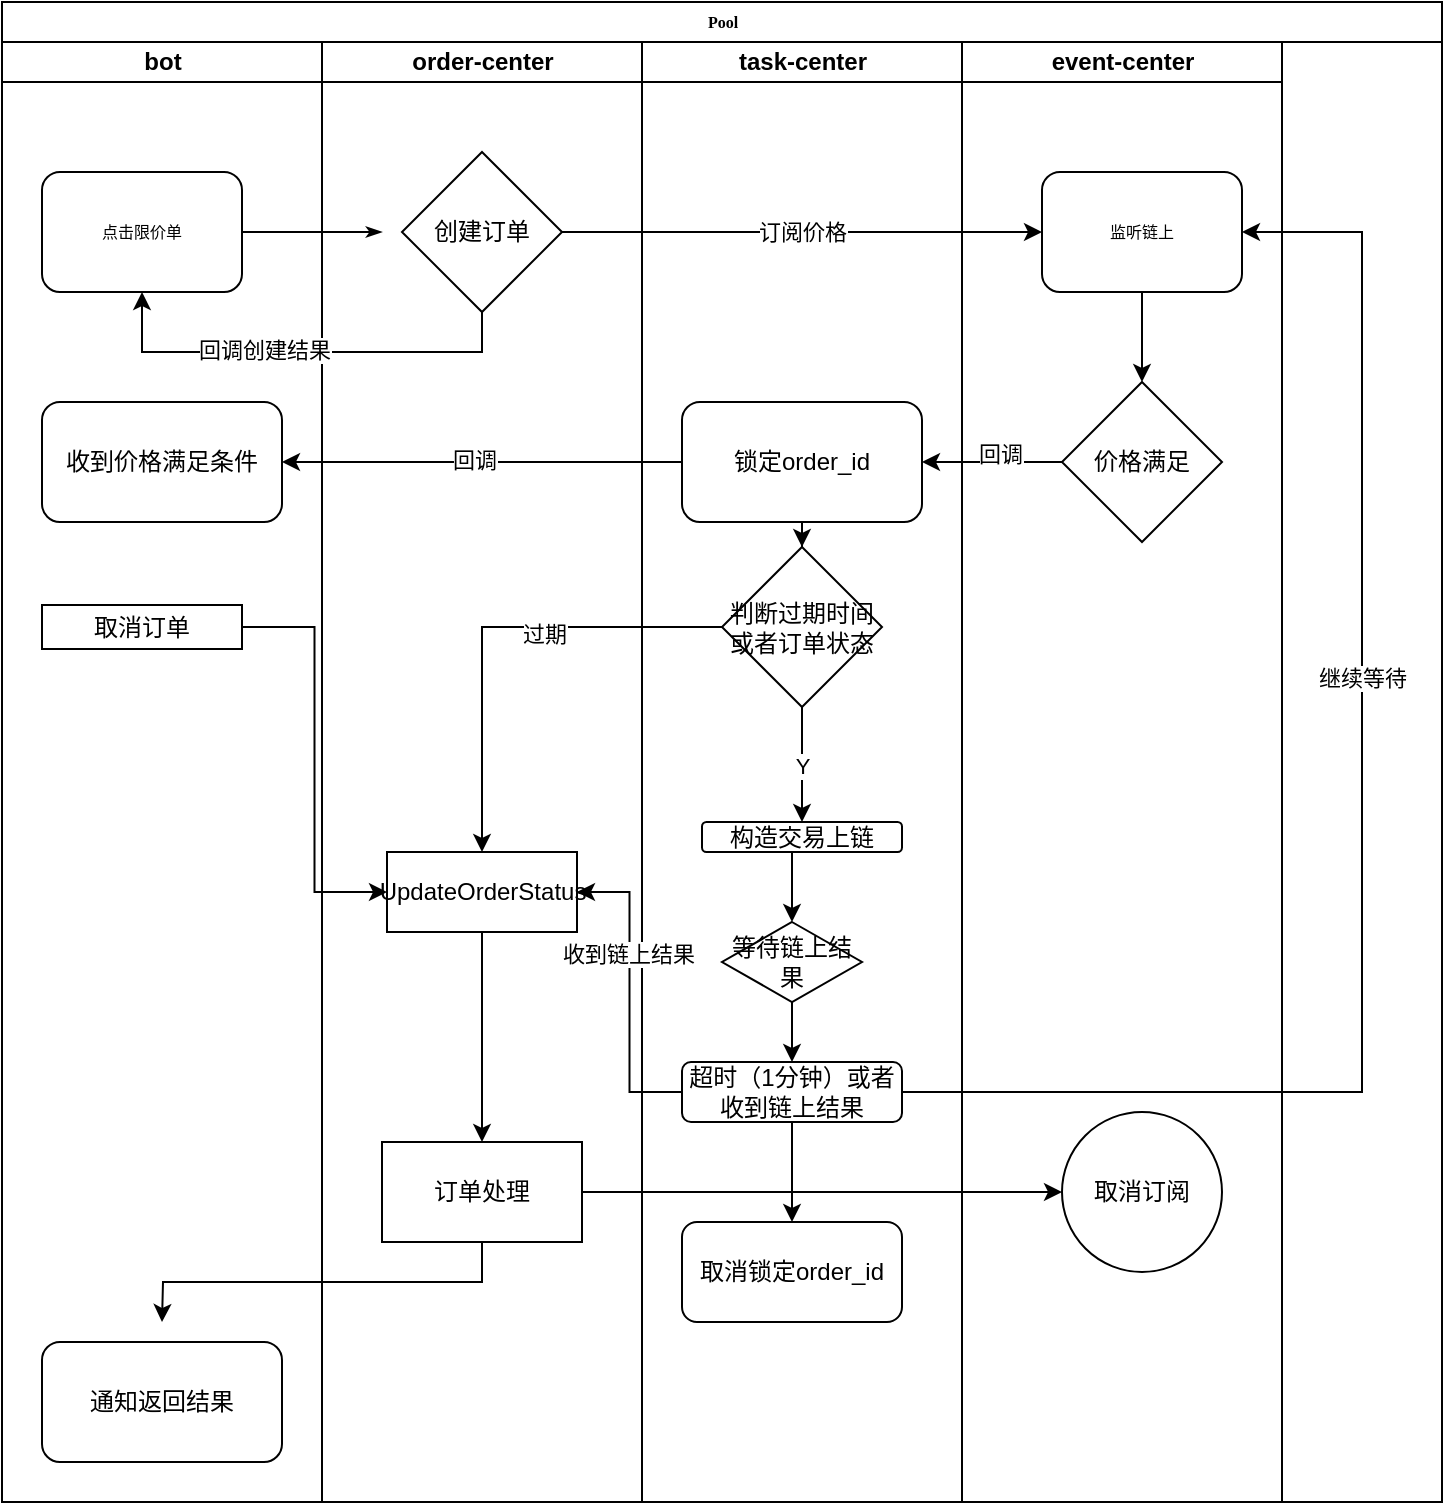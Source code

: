 <mxfile version="26.0.6">
  <diagram name="Page-1" id="74e2e168-ea6b-b213-b513-2b3c1d86103e">
    <mxGraphModel dx="1272" dy="777" grid="1" gridSize="10" guides="1" tooltips="1" connect="1" arrows="1" fold="1" page="1" pageScale="1" pageWidth="1100" pageHeight="850" background="none" math="0" shadow="0">
      <root>
        <mxCell id="0" />
        <mxCell id="1" parent="0" />
        <mxCell id="77e6c97f196da883-1" value="Pool" style="swimlane;html=1;childLayout=stackLayout;startSize=20;rounded=0;shadow=0;labelBackgroundColor=none;strokeWidth=1;fontFamily=Verdana;fontSize=8;align=center;" parent="1" vertex="1">
          <mxGeometry x="200" width="720" height="750" as="geometry" />
        </mxCell>
        <mxCell id="77e6c97f196da883-2" value="bot" style="swimlane;html=1;startSize=20;" parent="77e6c97f196da883-1" vertex="1">
          <mxGeometry y="20" width="160" height="730" as="geometry" />
        </mxCell>
        <mxCell id="77e6c97f196da883-8" value="点击限价单" style="rounded=1;whiteSpace=wrap;html=1;shadow=0;labelBackgroundColor=none;strokeWidth=1;fontFamily=Verdana;fontSize=8;align=center;" parent="77e6c97f196da883-2" vertex="1">
          <mxGeometry x="20" y="65" width="100" height="60" as="geometry" />
        </mxCell>
        <mxCell id="laydcfFiuC28gxdswhlM-46" value="收到价格满足条件" style="rounded=1;whiteSpace=wrap;html=1;" vertex="1" parent="77e6c97f196da883-2">
          <mxGeometry x="20" y="180" width="120" height="60" as="geometry" />
        </mxCell>
        <mxCell id="laydcfFiuC28gxdswhlM-59" value="取消订单" style="rounded=1;whiteSpace=wrap;html=1;arcSize=0;" vertex="1" parent="77e6c97f196da883-2">
          <mxGeometry x="20" y="281.5" width="100" height="22" as="geometry" />
        </mxCell>
        <mxCell id="laydcfFiuC28gxdswhlM-78" value="通知返回结果" style="rounded=1;whiteSpace=wrap;html=1;" vertex="1" parent="77e6c97f196da883-2">
          <mxGeometry x="20" y="650" width="120" height="60" as="geometry" />
        </mxCell>
        <mxCell id="77e6c97f196da883-26" style="edgeStyle=orthogonalEdgeStyle;rounded=1;html=1;labelBackgroundColor=none;startArrow=none;startFill=0;startSize=5;endArrow=classicThin;endFill=1;endSize=5;jettySize=auto;orthogonalLoop=1;strokeWidth=1;fontFamily=Verdana;fontSize=8" parent="77e6c97f196da883-1" source="77e6c97f196da883-8" edge="1">
          <mxGeometry relative="1" as="geometry">
            <mxPoint x="190" y="115" as="targetPoint" />
          </mxGeometry>
        </mxCell>
        <mxCell id="77e6c97f196da883-3" value="order-center" style="swimlane;html=1;startSize=20;" parent="77e6c97f196da883-1" vertex="1">
          <mxGeometry x="160" y="20" width="160" height="730" as="geometry" />
        </mxCell>
        <mxCell id="laydcfFiuC28gxdswhlM-3" value="创建订单" style="rhombus;whiteSpace=wrap;html=1;" vertex="1" parent="77e6c97f196da883-3">
          <mxGeometry x="40" y="55" width="80" height="80" as="geometry" />
        </mxCell>
        <mxCell id="laydcfFiuC28gxdswhlM-74" style="edgeStyle=orthogonalEdgeStyle;rounded=0;orthogonalLoop=1;jettySize=auto;html=1;exitX=0.5;exitY=1;exitDx=0;exitDy=0;entryX=0.5;entryY=0;entryDx=0;entryDy=0;" edge="1" parent="77e6c97f196da883-3" source="laydcfFiuC28gxdswhlM-56" target="laydcfFiuC28gxdswhlM-72">
          <mxGeometry relative="1" as="geometry" />
        </mxCell>
        <mxCell id="laydcfFiuC28gxdswhlM-56" value="UpdateOrderStatus" style="whiteSpace=wrap;html=1;" vertex="1" parent="77e6c97f196da883-3">
          <mxGeometry x="32.5" y="405" width="95" height="40" as="geometry" />
        </mxCell>
        <mxCell id="laydcfFiuC28gxdswhlM-77" style="edgeStyle=orthogonalEdgeStyle;rounded=0;orthogonalLoop=1;jettySize=auto;html=1;exitX=0.5;exitY=1;exitDx=0;exitDy=0;" edge="1" parent="77e6c97f196da883-3" source="laydcfFiuC28gxdswhlM-72">
          <mxGeometry relative="1" as="geometry">
            <mxPoint x="-80" y="640" as="targetPoint" />
          </mxGeometry>
        </mxCell>
        <mxCell id="laydcfFiuC28gxdswhlM-72" value="订单处理" style="whiteSpace=wrap;html=1;" vertex="1" parent="77e6c97f196da883-3">
          <mxGeometry x="30" y="550" width="100" height="50" as="geometry" />
        </mxCell>
        <mxCell id="77e6c97f196da883-4" value="task-center" style="swimlane;html=1;startSize=20;" parent="77e6c97f196da883-1" vertex="1">
          <mxGeometry x="320" y="20" width="160" height="730" as="geometry" />
        </mxCell>
        <mxCell id="laydcfFiuC28gxdswhlM-55" style="edgeStyle=orthogonalEdgeStyle;rounded=0;orthogonalLoop=1;jettySize=auto;html=1;exitX=0.5;exitY=1;exitDx=0;exitDy=0;" edge="1" parent="77e6c97f196da883-4" source="laydcfFiuC28gxdswhlM-19" target="laydcfFiuC28gxdswhlM-51">
          <mxGeometry relative="1" as="geometry" />
        </mxCell>
        <mxCell id="laydcfFiuC28gxdswhlM-19" value="锁定order_id" style="rounded=1;whiteSpace=wrap;html=1;" vertex="1" parent="77e6c97f196da883-4">
          <mxGeometry x="20" y="180" width="120" height="60" as="geometry" />
        </mxCell>
        <mxCell id="laydcfFiuC28gxdswhlM-28" style="edgeStyle=orthogonalEdgeStyle;rounded=0;orthogonalLoop=1;jettySize=auto;html=1;exitX=0.5;exitY=1;exitDx=0;exitDy=0;entryX=0.5;entryY=0;entryDx=0;entryDy=0;" edge="1" parent="77e6c97f196da883-4" source="laydcfFiuC28gxdswhlM-23" target="laydcfFiuC28gxdswhlM-26">
          <mxGeometry relative="1" as="geometry" />
        </mxCell>
        <mxCell id="laydcfFiuC28gxdswhlM-23" value="构造交易上链" style="rounded=1;whiteSpace=wrap;html=1;" vertex="1" parent="77e6c97f196da883-4">
          <mxGeometry x="30" y="390" width="100" height="15" as="geometry" />
        </mxCell>
        <mxCell id="laydcfFiuC28gxdswhlM-34" style="edgeStyle=orthogonalEdgeStyle;rounded=0;orthogonalLoop=1;jettySize=auto;html=1;exitX=0.5;exitY=1;exitDx=0;exitDy=0;entryX=0.5;entryY=0;entryDx=0;entryDy=0;" edge="1" parent="77e6c97f196da883-4" source="laydcfFiuC28gxdswhlM-26" target="laydcfFiuC28gxdswhlM-29">
          <mxGeometry relative="1" as="geometry" />
        </mxCell>
        <mxCell id="laydcfFiuC28gxdswhlM-26" value="等待链上结果" style="rhombus;whiteSpace=wrap;html=1;" vertex="1" parent="77e6c97f196da883-4">
          <mxGeometry x="40" y="440" width="70" height="40" as="geometry" />
        </mxCell>
        <mxCell id="laydcfFiuC28gxdswhlM-66" style="edgeStyle=orthogonalEdgeStyle;rounded=0;orthogonalLoop=1;jettySize=auto;html=1;exitX=0.5;exitY=1;exitDx=0;exitDy=0;" edge="1" parent="77e6c97f196da883-4" source="laydcfFiuC28gxdswhlM-29" target="laydcfFiuC28gxdswhlM-35">
          <mxGeometry relative="1" as="geometry" />
        </mxCell>
        <mxCell id="laydcfFiuC28gxdswhlM-29" value="超时（1分钟）或者收到链上结果" style="rounded=1;whiteSpace=wrap;html=1;" vertex="1" parent="77e6c97f196da883-4">
          <mxGeometry x="20" y="510" width="110" height="30" as="geometry" />
        </mxCell>
        <mxCell id="laydcfFiuC28gxdswhlM-35" value="&lt;span style=&quot;background-color: transparent; color: light-dark(rgb(0, 0, 0), rgb(255, 255, 255));&quot;&gt;取消锁定order_id&lt;/span&gt;" style="rounded=1;whiteSpace=wrap;html=1;" vertex="1" parent="77e6c97f196da883-4">
          <mxGeometry x="20" y="590" width="110" height="50" as="geometry" />
        </mxCell>
        <mxCell id="laydcfFiuC28gxdswhlM-41" style="edgeStyle=orthogonalEdgeStyle;rounded=0;orthogonalLoop=1;jettySize=auto;html=1;exitX=0.5;exitY=1;exitDx=0;exitDy=0;" edge="1" parent="77e6c97f196da883-4" source="laydcfFiuC28gxdswhlM-35" target="laydcfFiuC28gxdswhlM-35">
          <mxGeometry relative="1" as="geometry" />
        </mxCell>
        <mxCell id="laydcfFiuC28gxdswhlM-52" value="Y" style="edgeStyle=orthogonalEdgeStyle;rounded=0;orthogonalLoop=1;jettySize=auto;html=1;exitX=0.5;exitY=1;exitDx=0;exitDy=0;entryX=0.5;entryY=0;entryDx=0;entryDy=0;" edge="1" parent="77e6c97f196da883-4" source="laydcfFiuC28gxdswhlM-51" target="laydcfFiuC28gxdswhlM-23">
          <mxGeometry relative="1" as="geometry" />
        </mxCell>
        <mxCell id="laydcfFiuC28gxdswhlM-51" value="判断过期时间或者订单状态" style="rhombus;whiteSpace=wrap;html=1;" vertex="1" parent="77e6c97f196da883-4">
          <mxGeometry x="40" y="252.5" width="80" height="80" as="geometry" />
        </mxCell>
        <mxCell id="77e6c97f196da883-5" value="event-center" style="swimlane;html=1;startSize=20;" parent="77e6c97f196da883-1" vertex="1">
          <mxGeometry x="480" y="20" width="160" height="730" as="geometry" />
        </mxCell>
        <mxCell id="laydcfFiuC28gxdswhlM-17" style="edgeStyle=orthogonalEdgeStyle;rounded=0;orthogonalLoop=1;jettySize=auto;html=1;exitX=0.5;exitY=1;exitDx=0;exitDy=0;entryX=0.5;entryY=0;entryDx=0;entryDy=0;" edge="1" parent="77e6c97f196da883-5" source="77e6c97f196da883-17" target="laydcfFiuC28gxdswhlM-16">
          <mxGeometry relative="1" as="geometry" />
        </mxCell>
        <mxCell id="77e6c97f196da883-17" value="监听链上" style="rounded=1;whiteSpace=wrap;html=1;shadow=0;labelBackgroundColor=none;strokeWidth=1;fontFamily=Verdana;fontSize=8;align=center;" parent="77e6c97f196da883-5" vertex="1">
          <mxGeometry x="40" y="65" width="100" height="60" as="geometry" />
        </mxCell>
        <mxCell id="laydcfFiuC28gxdswhlM-16" value="价格满足" style="rhombus;whiteSpace=wrap;html=1;" vertex="1" parent="77e6c97f196da883-5">
          <mxGeometry x="50" y="170" width="80" height="80" as="geometry" />
        </mxCell>
        <mxCell id="laydcfFiuC28gxdswhlM-62" value="取消订阅" style="ellipse;whiteSpace=wrap;html=1;" vertex="1" parent="77e6c97f196da883-5">
          <mxGeometry x="50" y="535" width="80" height="80" as="geometry" />
        </mxCell>
        <mxCell id="laydcfFiuC28gxdswhlM-10" style="edgeStyle=orthogonalEdgeStyle;rounded=0;orthogonalLoop=1;jettySize=auto;html=1;exitX=0.5;exitY=1;exitDx=0;exitDy=0;entryX=0.5;entryY=1;entryDx=0;entryDy=0;" edge="1" parent="77e6c97f196da883-1" source="laydcfFiuC28gxdswhlM-3" target="77e6c97f196da883-8">
          <mxGeometry relative="1" as="geometry" />
        </mxCell>
        <mxCell id="laydcfFiuC28gxdswhlM-11" value="回调创建结果" style="edgeLabel;html=1;align=center;verticalAlign=middle;resizable=0;points=[];" vertex="1" connectable="0" parent="laydcfFiuC28gxdswhlM-10">
          <mxGeometry x="0.176" y="-1" relative="1" as="geometry">
            <mxPoint as="offset" />
          </mxGeometry>
        </mxCell>
        <mxCell id="laydcfFiuC28gxdswhlM-14" style="edgeStyle=orthogonalEdgeStyle;rounded=0;orthogonalLoop=1;jettySize=auto;html=1;exitX=1;exitY=0.5;exitDx=0;exitDy=0;entryX=0;entryY=0.5;entryDx=0;entryDy=0;" edge="1" parent="77e6c97f196da883-1" source="laydcfFiuC28gxdswhlM-3" target="77e6c97f196da883-17">
          <mxGeometry relative="1" as="geometry" />
        </mxCell>
        <mxCell id="laydcfFiuC28gxdswhlM-15" value="订阅价格" style="edgeLabel;html=1;align=center;verticalAlign=middle;resizable=0;points=[];" vertex="1" connectable="0" parent="laydcfFiuC28gxdswhlM-14">
          <mxGeometry x="-0.811" y="1" relative="1" as="geometry">
            <mxPoint x="97" y="1" as="offset" />
          </mxGeometry>
        </mxCell>
        <mxCell id="laydcfFiuC28gxdswhlM-21" style="edgeStyle=orthogonalEdgeStyle;rounded=0;orthogonalLoop=1;jettySize=auto;html=1;exitX=0;exitY=0.5;exitDx=0;exitDy=0;entryX=1;entryY=0.5;entryDx=0;entryDy=0;" edge="1" parent="77e6c97f196da883-1" source="laydcfFiuC28gxdswhlM-16" target="laydcfFiuC28gxdswhlM-19">
          <mxGeometry relative="1" as="geometry" />
        </mxCell>
        <mxCell id="laydcfFiuC28gxdswhlM-22" value="回调" style="edgeLabel;html=1;align=center;verticalAlign=middle;resizable=0;points=[];" vertex="1" connectable="0" parent="laydcfFiuC28gxdswhlM-21">
          <mxGeometry x="-0.143" y="-4" relative="1" as="geometry">
            <mxPoint x="-1" as="offset" />
          </mxGeometry>
        </mxCell>
        <mxCell id="laydcfFiuC28gxdswhlM-49" style="edgeStyle=orthogonalEdgeStyle;rounded=0;orthogonalLoop=1;jettySize=auto;html=1;exitX=0;exitY=0.5;exitDx=0;exitDy=0;entryX=1;entryY=0.5;entryDx=0;entryDy=0;" edge="1" parent="77e6c97f196da883-1" source="laydcfFiuC28gxdswhlM-19" target="laydcfFiuC28gxdswhlM-46">
          <mxGeometry relative="1" as="geometry" />
        </mxCell>
        <mxCell id="laydcfFiuC28gxdswhlM-50" value="回调" style="edgeLabel;html=1;align=center;verticalAlign=middle;resizable=0;points=[];" vertex="1" connectable="0" parent="laydcfFiuC28gxdswhlM-49">
          <mxGeometry x="0.04" y="-1" relative="1" as="geometry">
            <mxPoint as="offset" />
          </mxGeometry>
        </mxCell>
        <mxCell id="laydcfFiuC28gxdswhlM-57" style="edgeStyle=orthogonalEdgeStyle;rounded=0;orthogonalLoop=1;jettySize=auto;html=1;exitX=0;exitY=0.5;exitDx=0;exitDy=0;" edge="1" parent="77e6c97f196da883-1" source="laydcfFiuC28gxdswhlM-51" target="laydcfFiuC28gxdswhlM-56">
          <mxGeometry relative="1" as="geometry" />
        </mxCell>
        <mxCell id="laydcfFiuC28gxdswhlM-71" value="过期" style="edgeLabel;html=1;align=center;verticalAlign=middle;resizable=0;points=[];" vertex="1" connectable="0" parent="laydcfFiuC28gxdswhlM-57">
          <mxGeometry x="-0.226" y="3" relative="1" as="geometry">
            <mxPoint x="1" as="offset" />
          </mxGeometry>
        </mxCell>
        <mxCell id="laydcfFiuC28gxdswhlM-65" style="edgeStyle=orthogonalEdgeStyle;rounded=0;orthogonalLoop=1;jettySize=auto;html=1;exitX=1;exitY=0.5;exitDx=0;exitDy=0;entryX=0;entryY=0.5;entryDx=0;entryDy=0;" edge="1" parent="77e6c97f196da883-1" source="laydcfFiuC28gxdswhlM-59" target="laydcfFiuC28gxdswhlM-56">
          <mxGeometry relative="1" as="geometry">
            <mxPoint x="180" y="385.667" as="targetPoint" />
          </mxGeometry>
        </mxCell>
        <mxCell id="laydcfFiuC28gxdswhlM-75" style="edgeStyle=orthogonalEdgeStyle;rounded=0;orthogonalLoop=1;jettySize=auto;html=1;exitX=1;exitY=0.5;exitDx=0;exitDy=0;entryX=0;entryY=0.5;entryDx=0;entryDy=0;" edge="1" parent="77e6c97f196da883-1" source="laydcfFiuC28gxdswhlM-72" target="laydcfFiuC28gxdswhlM-62">
          <mxGeometry relative="1" as="geometry" />
        </mxCell>
        <mxCell id="laydcfFiuC28gxdswhlM-79" style="edgeStyle=orthogonalEdgeStyle;rounded=0;orthogonalLoop=1;jettySize=auto;html=1;exitX=0;exitY=0.5;exitDx=0;exitDy=0;entryX=1;entryY=0.5;entryDx=0;entryDy=0;" edge="1" parent="77e6c97f196da883-1" source="laydcfFiuC28gxdswhlM-29" target="laydcfFiuC28gxdswhlM-56">
          <mxGeometry relative="1" as="geometry" />
        </mxCell>
        <mxCell id="laydcfFiuC28gxdswhlM-80" value="收到链上结果" style="edgeLabel;html=1;align=center;verticalAlign=middle;resizable=0;points=[];" vertex="1" connectable="0" parent="laydcfFiuC28gxdswhlM-79">
          <mxGeometry x="0.254" y="1" relative="1" as="geometry">
            <mxPoint as="offset" />
          </mxGeometry>
        </mxCell>
        <mxCell id="laydcfFiuC28gxdswhlM-82" style="edgeStyle=orthogonalEdgeStyle;rounded=0;orthogonalLoop=1;jettySize=auto;html=1;exitX=1;exitY=0.5;exitDx=0;exitDy=0;entryX=1;entryY=0.5;entryDx=0;entryDy=0;" edge="1" parent="77e6c97f196da883-1" source="laydcfFiuC28gxdswhlM-29" target="77e6c97f196da883-17">
          <mxGeometry relative="1" as="geometry">
            <mxPoint x="520" y="420" as="targetPoint" />
            <Array as="points">
              <mxPoint x="680" y="545" />
              <mxPoint x="680" y="115" />
            </Array>
          </mxGeometry>
        </mxCell>
        <mxCell id="laydcfFiuC28gxdswhlM-83" value="继续等待" style="edgeLabel;html=1;align=center;verticalAlign=middle;resizable=0;points=[];" vertex="1" connectable="0" parent="laydcfFiuC28gxdswhlM-82">
          <mxGeometry x="0.058" relative="1" as="geometry">
            <mxPoint y="-56" as="offset" />
          </mxGeometry>
        </mxCell>
      </root>
    </mxGraphModel>
  </diagram>
</mxfile>
